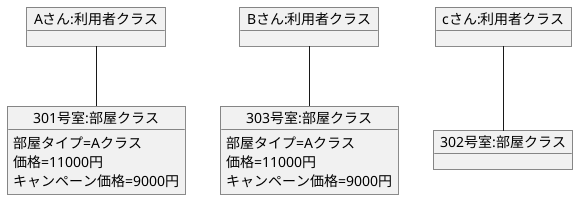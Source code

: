 @startuml 演習３－５
object "Aさん:利用者クラス" as Aさん{

}
object "Bさん:利用者クラス" as Bさん{

}
object "cさん:利用者クラス" as Cさん{

}
object "301号室:部屋クラス" as 301号室{
    部屋タイプ=Aクラス
    価格=11000円
    キャンペーン価格=9000円
}
object "302号室:部屋クラス" as 302号室{
}
object "303号室:部屋クラス" as 303号室{
    部屋タイプ=Aクラス
    価格=11000円
    キャンペーン価格=9000円
}
Aさん--301号室
Cさん--302号室
Bさん--303号室

@enduml